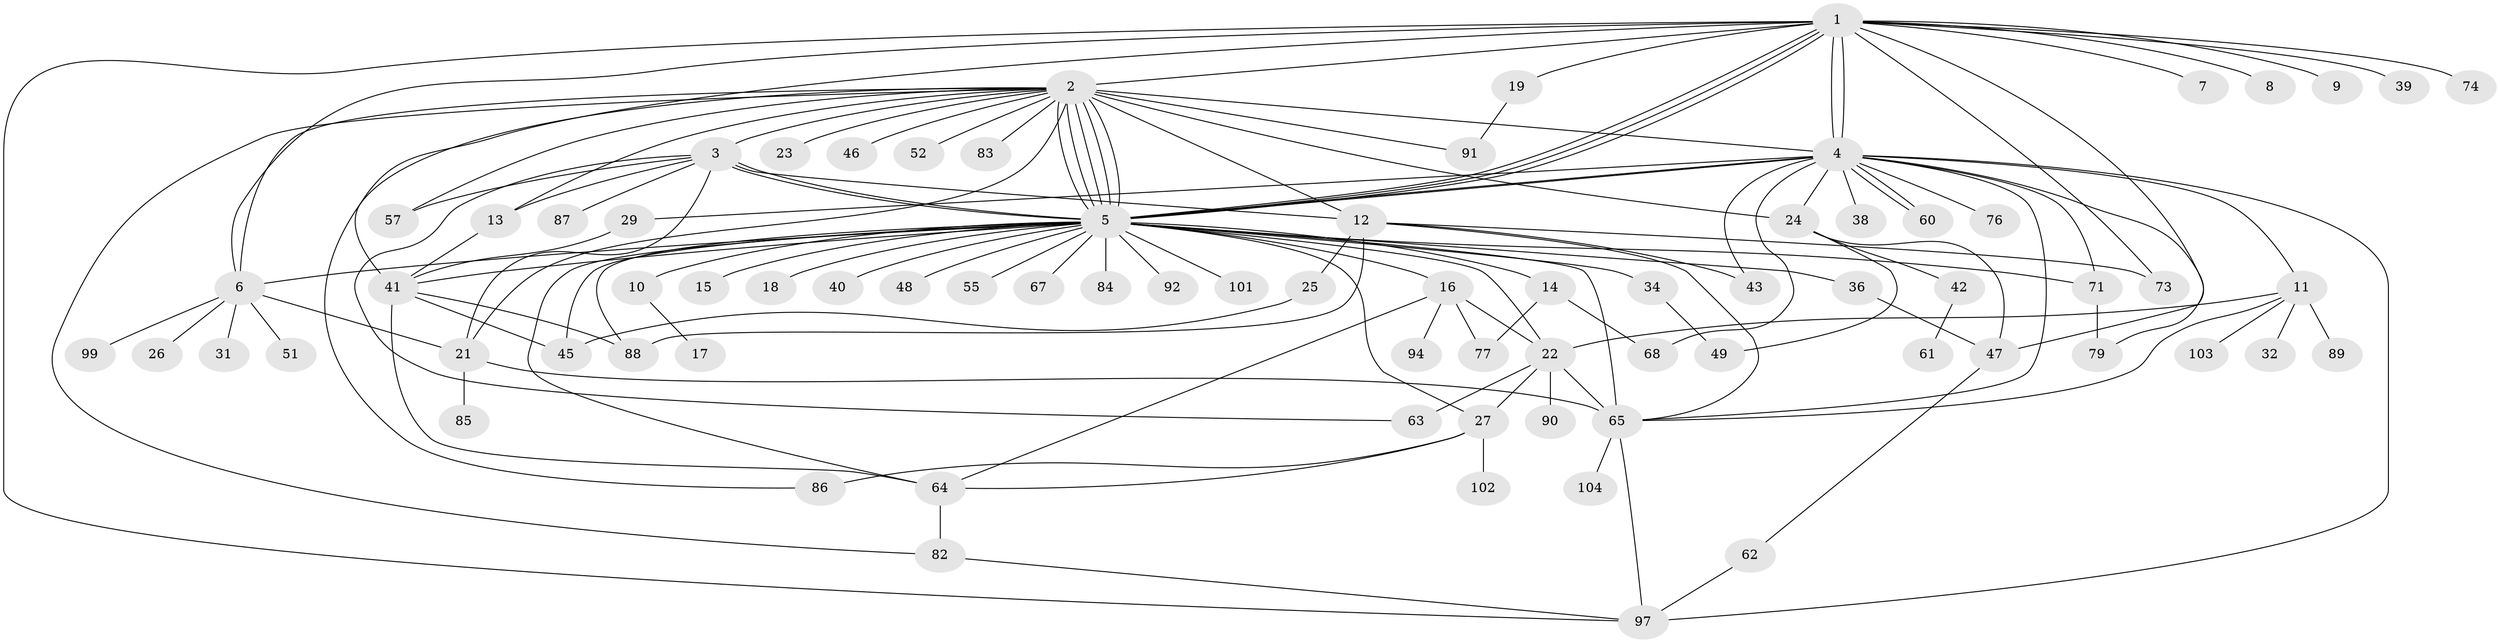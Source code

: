 // Generated by graph-tools (version 1.1) at 2025/51/02/27/25 19:51:58]
// undirected, 78 vertices, 134 edges
graph export_dot {
graph [start="1"]
  node [color=gray90,style=filled];
  1 [super="+81"];
  2 [super="+33"];
  3 [super="+80"];
  4 [super="+70"];
  5 [super="+56"];
  6 [super="+44"];
  7 [super="+50"];
  8;
  9;
  10;
  11 [super="+30"];
  12 [super="+20"];
  13;
  14 [super="+58"];
  15;
  16 [super="+96"];
  17;
  18;
  19;
  21 [super="+75"];
  22 [super="+37"];
  23;
  24 [super="+35"];
  25;
  26;
  27 [super="+28"];
  29;
  31;
  32;
  34;
  36 [super="+66"];
  38 [super="+53"];
  39 [super="+54"];
  40;
  41 [super="+69"];
  42;
  43 [super="+72"];
  45;
  46;
  47;
  48 [super="+59"];
  49 [super="+100"];
  51;
  52;
  55;
  57 [super="+95"];
  60;
  61;
  62;
  63;
  64;
  65 [super="+78"];
  67;
  68;
  71 [super="+106"];
  73;
  74;
  76;
  77;
  79;
  82;
  83;
  84;
  85;
  86;
  87;
  88;
  89;
  90 [super="+93"];
  91;
  92;
  94;
  97 [super="+98"];
  99;
  101;
  102 [super="+105"];
  103;
  104;
  1 -- 2;
  1 -- 4;
  1 -- 4;
  1 -- 5;
  1 -- 5;
  1 -- 5;
  1 -- 6;
  1 -- 7;
  1 -- 8;
  1 -- 9;
  1 -- 19;
  1 -- 39;
  1 -- 41;
  1 -- 47;
  1 -- 73;
  1 -- 74;
  1 -- 97;
  2 -- 3;
  2 -- 4;
  2 -- 5 [weight=2];
  2 -- 5;
  2 -- 5;
  2 -- 5;
  2 -- 5;
  2 -- 6;
  2 -- 12;
  2 -- 13;
  2 -- 21;
  2 -- 23;
  2 -- 24;
  2 -- 46;
  2 -- 52;
  2 -- 57;
  2 -- 82;
  2 -- 83;
  2 -- 86;
  2 -- 91;
  3 -- 5;
  3 -- 5;
  3 -- 13;
  3 -- 21;
  3 -- 57;
  3 -- 87;
  3 -- 63;
  3 -- 12;
  4 -- 5 [weight=2];
  4 -- 5;
  4 -- 11;
  4 -- 24;
  4 -- 29;
  4 -- 38;
  4 -- 43;
  4 -- 60;
  4 -- 60;
  4 -- 68;
  4 -- 71;
  4 -- 76;
  4 -- 79;
  4 -- 97;
  4 -- 65;
  5 -- 6;
  5 -- 10;
  5 -- 14 [weight=2];
  5 -- 15;
  5 -- 16 [weight=2];
  5 -- 18;
  5 -- 22;
  5 -- 27;
  5 -- 34;
  5 -- 36;
  5 -- 40;
  5 -- 41;
  5 -- 48;
  5 -- 55;
  5 -- 64;
  5 -- 65 [weight=2];
  5 -- 67;
  5 -- 71;
  5 -- 84;
  5 -- 88;
  5 -- 92;
  5 -- 101;
  5 -- 45;
  6 -- 26;
  6 -- 31;
  6 -- 99;
  6 -- 51;
  6 -- 21;
  10 -- 17;
  11 -- 22;
  11 -- 89;
  11 -- 65;
  11 -- 32;
  11 -- 103;
  12 -- 25;
  12 -- 65;
  12 -- 88;
  12 -- 73;
  12 -- 43;
  13 -- 41;
  14 -- 77;
  14 -- 68;
  16 -- 77;
  16 -- 94;
  16 -- 64;
  16 -- 22;
  19 -- 91;
  21 -- 85;
  21 -- 65;
  22 -- 90;
  22 -- 63;
  22 -- 65;
  22 -- 27;
  24 -- 42;
  24 -- 47;
  24 -- 49;
  25 -- 45;
  27 -- 86;
  27 -- 102;
  27 -- 64;
  29 -- 41;
  34 -- 49;
  36 -- 47;
  41 -- 45;
  41 -- 88;
  41 -- 64;
  42 -- 61;
  47 -- 62;
  62 -- 97;
  64 -- 82;
  65 -- 97;
  65 -- 104;
  71 -- 79;
  82 -- 97;
}
